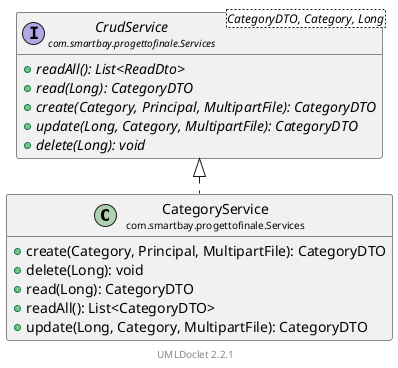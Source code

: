 @startuml
    ' Copyright to this UML and generated images belongs to the author of the corresponding Java sources.

    ' This UML was generated by UMLDoclet (C) Copyright 2016-2025 Talsma ICT.
    ' UMLDoclet 2.2.1 is licensed under the Apache License, version 2.0
    ' and contains parts of PlantUML 1.2024.7 (ASL) Copyright 2009-2025, Arnaud Roques.

    !pragma layout smetana

    set namespaceSeparator none
    hide empty fields
    hide empty methods

    class "<size:14>CategoryService\n<size:10>com.smartbay.progettofinale.Services" as com.smartbay.progettofinale.Services.CategoryService [[CategoryService.html]] {
        +create(Category, Principal, MultipartFile): CategoryDTO
        +delete(Long): void
        +read(Long): CategoryDTO
        +readAll(): List<CategoryDTO>
        +update(Long, Category, MultipartFile): CategoryDTO
    }

    interface "<size:14>CrudService\n<size:10>com.smartbay.progettofinale.Services" as com.smartbay.progettofinale.Services.CrudService<CategoryDTO, Category, Long> [[CrudService.html]] {
        {abstract} +readAll(): List<ReadDto>
        {abstract} +read(Long): CategoryDTO
        {abstract} +create(Category, Principal, MultipartFile): CategoryDTO
        {abstract} +update(Long, Category, MultipartFile): CategoryDTO
        {abstract} +delete(Long): void
    }

    com.smartbay.progettofinale.Services.CrudService <|.. com.smartbay.progettofinale.Services.CategoryService

    <style>
        footer {
            HyperLinkColor #8
            HyperLinkUnderlineThickness 0
        }
    </style>
    footer \n[[https://github.com/talsma-ict/umldoclet UMLDoclet 2.2.1]]
    ' Generated 2025-08-29T10:32:38.710304877+02:00[Europe/Rome]
@enduml
